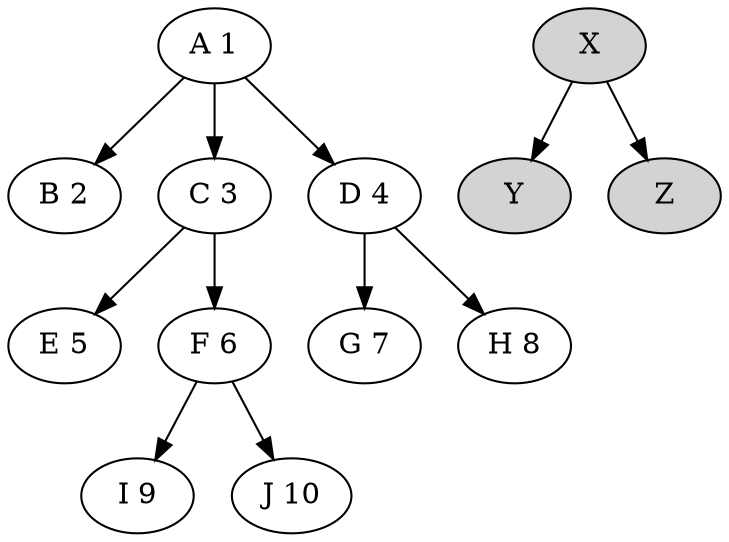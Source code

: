 digraph G {
    A [label="A 1"];
    B [label="B 2"];
    C [label="C 3"];
    D [label="D 4"];
    E [label="E 5"];
    F [label="F 6"];
    G [label="G 7"];
    H [label="H 8"];
    I [label="I 9"];
    J [label="J 10"];

    A -> B;
    A -> C;
    A -> D;

    C -> E;
    C -> F;

    D -> G;

    D -> H;
    F -> I;
    F -> J;

    // Separate subgraph
    X [fillcolor=lightgrey style=filled]
    Y [fillcolor=lightgrey style=filled]
    Z [fillcolor=lightgrey style=filled]

    X -> Y;
    X -> Z;
}
